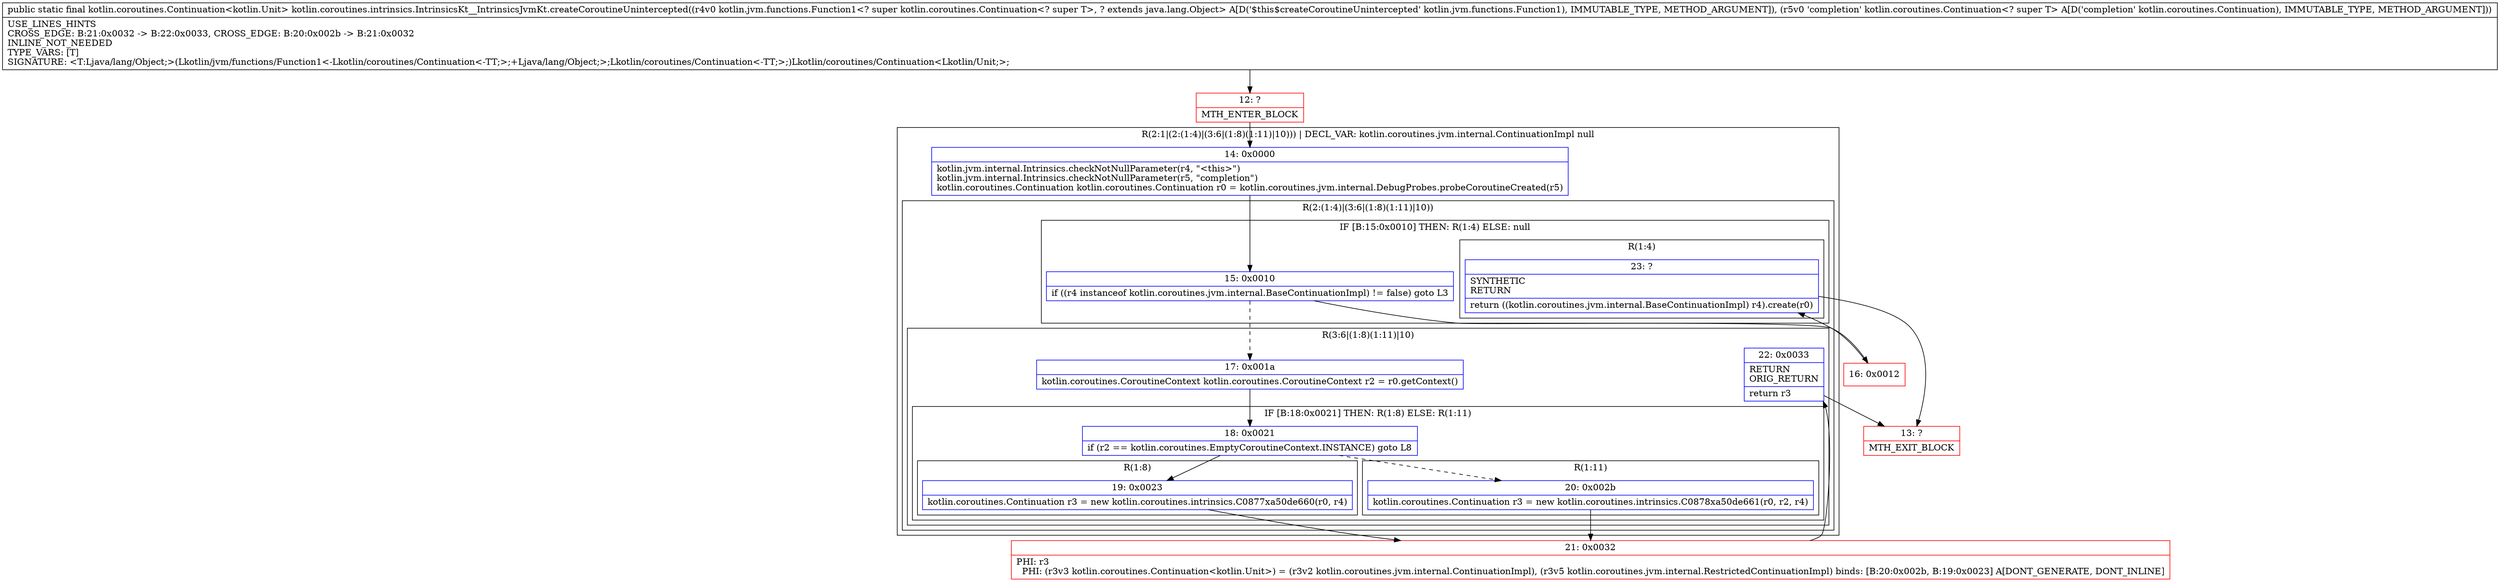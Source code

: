 digraph "CFG forkotlin.coroutines.intrinsics.IntrinsicsKt__IntrinsicsJvmKt.createCoroutineUnintercepted(Lkotlin\/jvm\/functions\/Function1;Lkotlin\/coroutines\/Continuation;)Lkotlin\/coroutines\/Continuation;" {
subgraph cluster_Region_397135559 {
label = "R(2:1|(2:(1:4)|(3:6|(1:8)(1:11)|10))) | DECL_VAR: kotlin.coroutines.jvm.internal.ContinuationImpl null\l";
node [shape=record,color=blue];
Node_14 [shape=record,label="{14\:\ 0x0000|kotlin.jvm.internal.Intrinsics.checkNotNullParameter(r4, \"\<this\>\")\lkotlin.jvm.internal.Intrinsics.checkNotNullParameter(r5, \"completion\")\lkotlin.coroutines.Continuation kotlin.coroutines.Continuation r0 = kotlin.coroutines.jvm.internal.DebugProbes.probeCoroutineCreated(r5)\l}"];
subgraph cluster_Region_412789340 {
label = "R(2:(1:4)|(3:6|(1:8)(1:11)|10))";
node [shape=record,color=blue];
subgraph cluster_IfRegion_61041803 {
label = "IF [B:15:0x0010] THEN: R(1:4) ELSE: null";
node [shape=record,color=blue];
Node_15 [shape=record,label="{15\:\ 0x0010|if ((r4 instanceof kotlin.coroutines.jvm.internal.BaseContinuationImpl) != false) goto L3\l}"];
subgraph cluster_Region_273506703 {
label = "R(1:4)";
node [shape=record,color=blue];
Node_23 [shape=record,label="{23\:\ ?|SYNTHETIC\lRETURN\l|return ((kotlin.coroutines.jvm.internal.BaseContinuationImpl) r4).create(r0)\l}"];
}
}
subgraph cluster_Region_1756418094 {
label = "R(3:6|(1:8)(1:11)|10)";
node [shape=record,color=blue];
Node_17 [shape=record,label="{17\:\ 0x001a|kotlin.coroutines.CoroutineContext kotlin.coroutines.CoroutineContext r2 = r0.getContext()\l}"];
subgraph cluster_IfRegion_1072372618 {
label = "IF [B:18:0x0021] THEN: R(1:8) ELSE: R(1:11)";
node [shape=record,color=blue];
Node_18 [shape=record,label="{18\:\ 0x0021|if (r2 == kotlin.coroutines.EmptyCoroutineContext.INSTANCE) goto L8\l}"];
subgraph cluster_Region_231043343 {
label = "R(1:8)";
node [shape=record,color=blue];
Node_19 [shape=record,label="{19\:\ 0x0023|kotlin.coroutines.Continuation r3 = new kotlin.coroutines.intrinsics.C0877xa50de660(r0, r4)\l}"];
}
subgraph cluster_Region_1154567046 {
label = "R(1:11)";
node [shape=record,color=blue];
Node_20 [shape=record,label="{20\:\ 0x002b|kotlin.coroutines.Continuation r3 = new kotlin.coroutines.intrinsics.C0878xa50de661(r0, r2, r4)\l}"];
}
}
Node_22 [shape=record,label="{22\:\ 0x0033|RETURN\lORIG_RETURN\l|return r3\l}"];
}
}
}
Node_12 [shape=record,color=red,label="{12\:\ ?|MTH_ENTER_BLOCK\l}"];
Node_16 [shape=record,color=red,label="{16\:\ 0x0012}"];
Node_13 [shape=record,color=red,label="{13\:\ ?|MTH_EXIT_BLOCK\l}"];
Node_21 [shape=record,color=red,label="{21\:\ 0x0032|PHI: r3 \l  PHI: (r3v3 kotlin.coroutines.Continuation\<kotlin.Unit\>) = (r3v2 kotlin.coroutines.jvm.internal.ContinuationImpl), (r3v5 kotlin.coroutines.jvm.internal.RestrictedContinuationImpl) binds: [B:20:0x002b, B:19:0x0023] A[DONT_GENERATE, DONT_INLINE]\l}"];
MethodNode[shape=record,label="{public static final kotlin.coroutines.Continuation\<kotlin.Unit\> kotlin.coroutines.intrinsics.IntrinsicsKt__IntrinsicsJvmKt.createCoroutineUnintercepted((r4v0 kotlin.jvm.functions.Function1\<? super kotlin.coroutines.Continuation\<? super T\>, ? extends java.lang.Object\> A[D('$this$createCoroutineUnintercepted' kotlin.jvm.functions.Function1), IMMUTABLE_TYPE, METHOD_ARGUMENT]), (r5v0 'completion' kotlin.coroutines.Continuation\<? super T\> A[D('completion' kotlin.coroutines.Continuation), IMMUTABLE_TYPE, METHOD_ARGUMENT]))  | USE_LINES_HINTS\lCROSS_EDGE: B:21:0x0032 \-\> B:22:0x0033, CROSS_EDGE: B:20:0x002b \-\> B:21:0x0032\lINLINE_NOT_NEEDED\lTYPE_VARS: [T]\lSIGNATURE: \<T:Ljava\/lang\/Object;\>(Lkotlin\/jvm\/functions\/Function1\<\-Lkotlin\/coroutines\/Continuation\<\-TT;\>;+Ljava\/lang\/Object;\>;Lkotlin\/coroutines\/Continuation\<\-TT;\>;)Lkotlin\/coroutines\/Continuation\<Lkotlin\/Unit;\>;\l}"];
MethodNode -> Node_12;Node_14 -> Node_15;
Node_15 -> Node_16;
Node_15 -> Node_17[style=dashed];
Node_23 -> Node_13;
Node_17 -> Node_18;
Node_18 -> Node_19;
Node_18 -> Node_20[style=dashed];
Node_19 -> Node_21;
Node_20 -> Node_21;
Node_22 -> Node_13;
Node_12 -> Node_14;
Node_16 -> Node_23;
Node_21 -> Node_22;
}

